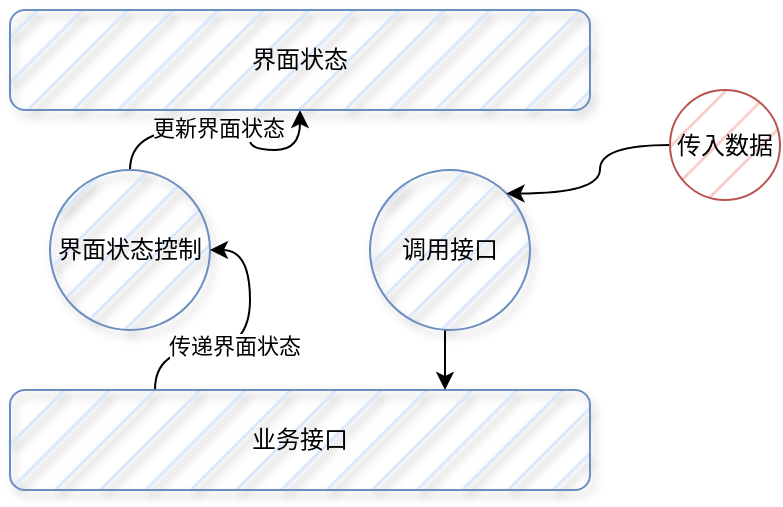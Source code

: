 <mxfile version="21.2.8" type="device">
  <diagram name="第 1 页" id="ibN58S21m_t_Lkc9La1D">
    <mxGraphModel dx="1036" dy="606" grid="1" gridSize="10" guides="1" tooltips="1" connect="1" arrows="1" fold="1" page="1" pageScale="1" pageWidth="827" pageHeight="1169" math="0" shadow="0">
      <root>
        <mxCell id="0" />
        <mxCell id="1" parent="0" />
        <mxCell id="Y5HGv0INhDwn4c05-D9S-10" style="edgeStyle=orthogonalEdgeStyle;orthogonalLoop=1;jettySize=auto;html=1;exitX=0.5;exitY=0;exitDx=0;exitDy=0;entryX=0.5;entryY=1;entryDx=0;entryDy=0;curved=1;" edge="1" parent="1" source="Y5HGv0INhDwn4c05-D9S-1" target="Y5HGv0INhDwn4c05-D9S-2">
          <mxGeometry relative="1" as="geometry" />
        </mxCell>
        <mxCell id="Y5HGv0INhDwn4c05-D9S-11" value="更新界面状态" style="edgeLabel;html=1;align=center;verticalAlign=middle;resizable=0;points=[];" vertex="1" connectable="0" parent="Y5HGv0INhDwn4c05-D9S-10">
          <mxGeometry x="-0.058" y="1" relative="1" as="geometry">
            <mxPoint as="offset" />
          </mxGeometry>
        </mxCell>
        <mxCell id="Y5HGv0INhDwn4c05-D9S-1" value="界面状态控制" style="ellipse;whiteSpace=wrap;html=1;aspect=fixed;fillStyle=hatch;fillColor=#dae8fc;strokeColor=#6c8ebf;shadow=1;gradientColor=none;" vertex="1" parent="1">
          <mxGeometry x="230" y="150" width="80" height="80" as="geometry" />
        </mxCell>
        <mxCell id="Y5HGv0INhDwn4c05-D9S-2" value="界面状态" style="rounded=1;whiteSpace=wrap;html=1;fillStyle=hatch;fillColor=#dae8fc;strokeColor=#6c8ebf;shadow=1;" vertex="1" parent="1">
          <mxGeometry x="210" y="70" width="290" height="50" as="geometry" />
        </mxCell>
        <mxCell id="Y5HGv0INhDwn4c05-D9S-8" style="edgeStyle=orthogonalEdgeStyle;orthogonalLoop=1;jettySize=auto;html=1;exitX=0.25;exitY=0;exitDx=0;exitDy=0;entryX=1;entryY=0.5;entryDx=0;entryDy=0;curved=1;" edge="1" parent="1" source="Y5HGv0INhDwn4c05-D9S-3" target="Y5HGv0INhDwn4c05-D9S-1">
          <mxGeometry relative="1" as="geometry" />
        </mxCell>
        <mxCell id="Y5HGv0INhDwn4c05-D9S-9" value="传递界面状态" style="edgeLabel;html=1;align=center;verticalAlign=middle;resizable=0;points=[];" vertex="1" connectable="0" parent="Y5HGv0INhDwn4c05-D9S-8">
          <mxGeometry x="-0.14" y="2" relative="1" as="geometry">
            <mxPoint as="offset" />
          </mxGeometry>
        </mxCell>
        <mxCell id="Y5HGv0INhDwn4c05-D9S-3" value="业务接口" style="rounded=1;whiteSpace=wrap;html=1;fillStyle=hatch;fillColor=#dae8fc;strokeColor=#6c8ebf;shadow=1;" vertex="1" parent="1">
          <mxGeometry x="210" y="260" width="290" height="50" as="geometry" />
        </mxCell>
        <mxCell id="Y5HGv0INhDwn4c05-D9S-7" style="edgeStyle=orthogonalEdgeStyle;rounded=0;orthogonalLoop=1;jettySize=auto;html=1;exitX=0.5;exitY=1;exitDx=0;exitDy=0;entryX=0.75;entryY=0;entryDx=0;entryDy=0;" edge="1" parent="1" source="Y5HGv0INhDwn4c05-D9S-4" target="Y5HGv0INhDwn4c05-D9S-3">
          <mxGeometry relative="1" as="geometry" />
        </mxCell>
        <mxCell id="Y5HGv0INhDwn4c05-D9S-4" value="调用接口" style="ellipse;whiteSpace=wrap;html=1;aspect=fixed;fillStyle=hatch;fillColor=#dae8fc;strokeColor=#6c8ebf;shadow=1;gradientColor=none;" vertex="1" parent="1">
          <mxGeometry x="390" y="150" width="80" height="80" as="geometry" />
        </mxCell>
        <mxCell id="Y5HGv0INhDwn4c05-D9S-6" style="edgeStyle=orthogonalEdgeStyle;orthogonalLoop=1;jettySize=auto;html=1;exitX=0;exitY=0.5;exitDx=0;exitDy=0;entryX=1;entryY=0;entryDx=0;entryDy=0;curved=1;" edge="1" parent="1" source="Y5HGv0INhDwn4c05-D9S-5" target="Y5HGv0INhDwn4c05-D9S-4">
          <mxGeometry relative="1" as="geometry" />
        </mxCell>
        <mxCell id="Y5HGv0INhDwn4c05-D9S-5" value="传入数据" style="ellipse;whiteSpace=wrap;html=1;aspect=fixed;fillColor=#f8cecc;strokeColor=#b85450;fillStyle=hatch;" vertex="1" parent="1">
          <mxGeometry x="540" y="110" width="55" height="55" as="geometry" />
        </mxCell>
      </root>
    </mxGraphModel>
  </diagram>
</mxfile>
